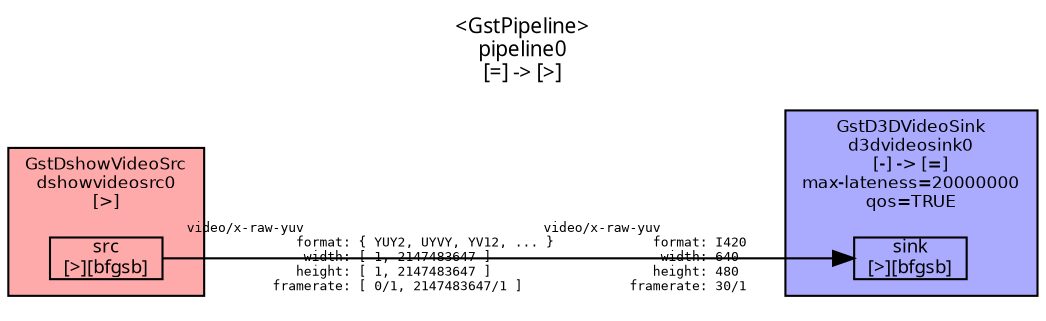 digraph pipeline {
  rankdir=LR;
  fontname="sans";
  fontsize="10";
  labelloc=t;
  nodesep=.1;
  ranksep=.2;
  label="<GstPipeline>\npipeline0\n[=] -> [>]";
  node [style=filled, shape=box, fontsize="9", fontname="sans", margin="0.0,0.0"];
  edge [labelfontsize="6", fontsize="9", fontname="monospace"];

  subgraph cluster_d3dvideosink0_05D1CCF8 {
    fontname="Bitstream Vera Sans";
    fontsize="8";
    style=filled;
    color=black;

    label="GstD3DVideoSink\nd3dvideosink0\n[-] -> [=]\nmax-lateness=20000000\nqos=TRUE";
    d3dvideosink0_05D1CCF8_sink_05DF6100 [color=black, fillcolor="#aaaaff", label="sink\n[>][bfgsb]", height="0.2", style="filled,solid"];
    fillcolor="#aaaaff";
  }

  subgraph cluster_dshowvideosrc0_05D19FA8 {
    fontname="Bitstream Vera Sans";
    fontsize="8";
    style=filled;
    color=black;

    label="GstDshowVideoSrc\ndshowvideosrc0\n[>]";
    dshowvideosrc0_05D19FA8_src_05DF6038 [color=black, fillcolor="#ffaaaa", label="src\n[>][bfgsb]", height="0.2", style="filled,solid"];
    fillcolor="#ffaaaa";
  }

  dshowvideosrc0_05D19FA8_src_05DF6038 -> d3dvideosink0_05D1CCF8_sink_05DF6100 [labeldistance="10", labelangle="0", label="                                                  ", headlabel="video/x-raw-yuv\l              format: I420\l               width: 640\l              height: 480\l           framerate: 30/1\l", taillabel="video/x-raw-yuv\l              format: { YUY2, UYVY, YV12, ... }\l               width: [ 1, 2147483647 ]\l              height: [ 1, 2147483647 ]\l           framerate: [ 0/1, 2147483647/1 ]\l"]
}
